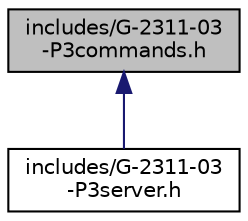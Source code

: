 digraph "includes/G-2311-03-P3commands.h"
{
  edge [fontname="Helvetica",fontsize="10",labelfontname="Helvetica",labelfontsize="10"];
  node [fontname="Helvetica",fontsize="10",shape=record];
  Node1 [label="includes/G-2311-03\l-P3commands.h",height=0.2,width=0.4,color="black", fillcolor="grey75", style="filled", fontcolor="black"];
  Node1 -> Node2 [dir="back",color="midnightblue",fontsize="10",style="solid",fontname="Helvetica"];
  Node2 [label="includes/G-2311-03\l-P3server.h",height=0.2,width=0.4,color="black", fillcolor="white", style="filled",URL="$_g-2311-03-_p3server_8h.html",tooltip="Libreria de funciones para la gestion del servidor IRC. "];
}
